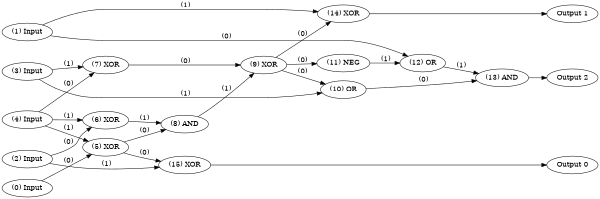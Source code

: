 digraph NeuralNetwork {
rankdir=LR;
size="4,3";
center = true;
node0 [label="(0) Input", color=black, labelfontcolor=black, fontcolor=black];
node1 [label="(1) Input", color=black, labelfontcolor=black, fontcolor=black];
node2 [label="(2) Input", color=black, labelfontcolor=black, fontcolor=black];
node3 [label="(3) Input", color=black, labelfontcolor=black, fontcolor=black];
node4 [label="(4) Input", color=black, labelfontcolor=black, fontcolor=black];
node5 [label="(5) XOR", color=black, labelfontcolor=black, fontcolor=black];
node0 -> node5 [label=" (0)", labelfontcolor=black, fontcolor=black, bold=true, color=black];
node4 -> node5 [label=" (1)", labelfontcolor=black, fontcolor=black, bold=true, color=black];
node6 [label="(6) XOR", color=black, labelfontcolor=black, fontcolor=black];
node2 -> node6 [label=" (0)", labelfontcolor=black, fontcolor=black, bold=true, color=black];
node4 -> node6 [label=" (1)", labelfontcolor=black, fontcolor=black, bold=true, color=black];
node7 [label="(7) XOR", color=black, labelfontcolor=black, fontcolor=black];
node4 -> node7 [label=" (0)", labelfontcolor=black, fontcolor=black, bold=true, color=black];
node3 -> node7 [label=" (1)", labelfontcolor=black, fontcolor=black, bold=true, color=black];
node8 [label="(8) AND", color=black, labelfontcolor=black, fontcolor=black];
node5 -> node8 [label=" (0)", labelfontcolor=black, fontcolor=black, bold=true, color=black];
node6 -> node8 [label=" (1)", labelfontcolor=black, fontcolor=black, bold=true, color=black];
node9 [label="(9) XOR", color=black, labelfontcolor=black, fontcolor=black];
node7 -> node9 [label=" (0)", labelfontcolor=black, fontcolor=black, bold=true, color=black];
node8 -> node9 [label=" (1)", labelfontcolor=black, fontcolor=black, bold=true, color=black];
node10 [label="(10) OR", color=black, labelfontcolor=black, fontcolor=black];
node9 -> node10 [label=" (0)", labelfontcolor=black, fontcolor=black, bold=true, color=black];
node3 -> node10 [label=" (1)", labelfontcolor=black, fontcolor=black, bold=true, color=black];
node11 [label="(11) NEG", color=black, labelfontcolor=black, fontcolor=black];
node9 -> node11 [label=" (0)", labelfontcolor=black, fontcolor=black, bold=true, color=black];
node12 [label="(12) OR", color=black, labelfontcolor=black, fontcolor=black];
node1 -> node12 [label=" (0)", labelfontcolor=black, fontcolor=black, bold=true, color=black];
node11 -> node12 [label=" (1)", labelfontcolor=black, fontcolor=black, bold=true, color=black];
node13 [label="(13) AND", color=black, labelfontcolor=black, fontcolor=black];
node10 -> node13 [label=" (0)", labelfontcolor=black, fontcolor=black, bold=true, color=black];
node12 -> node13 [label=" (1)", labelfontcolor=black, fontcolor=black, bold=true, color=black];
node14 [label="(14) XOR", color=black, labelfontcolor=black, fontcolor=black];
node9 -> node14 [label=" (0)", labelfontcolor=black, fontcolor=black, bold=true, color=black];
node1 -> node14 [label=" (1)", labelfontcolor=black, fontcolor=black, bold=true, color=black];
node15 [label="(15) XOR", color=black, labelfontcolor=black, fontcolor=black];
node5 -> node15 [label=" (0)", labelfontcolor=black, fontcolor=black, bold=true, color=black];
node2 -> node15 [label=" (1)", labelfontcolor=black, fontcolor=black, bold=true, color=black];
node16 [label="Output 0", color=black, labelfontcolor=black, fontcolor=black];
node15 -> node16 [labelfontcolor=black, fontcolor=black, bold=true, color=black];
node17 [label="Output 1", color=black, labelfontcolor=black, fontcolor=black];
node14 -> node17 [labelfontcolor=black, fontcolor=black, bold=true, color=black];
node18 [label="Output 2", color=black, labelfontcolor=black, fontcolor=black];
node13 -> node18 [labelfontcolor=black, fontcolor=black, bold=true, color=black];
{ rank = source; "node0"; "node1"; "node2"; "node3"; "node4"; }
{ rank = max;"node16";"node17";"node18"; }
}